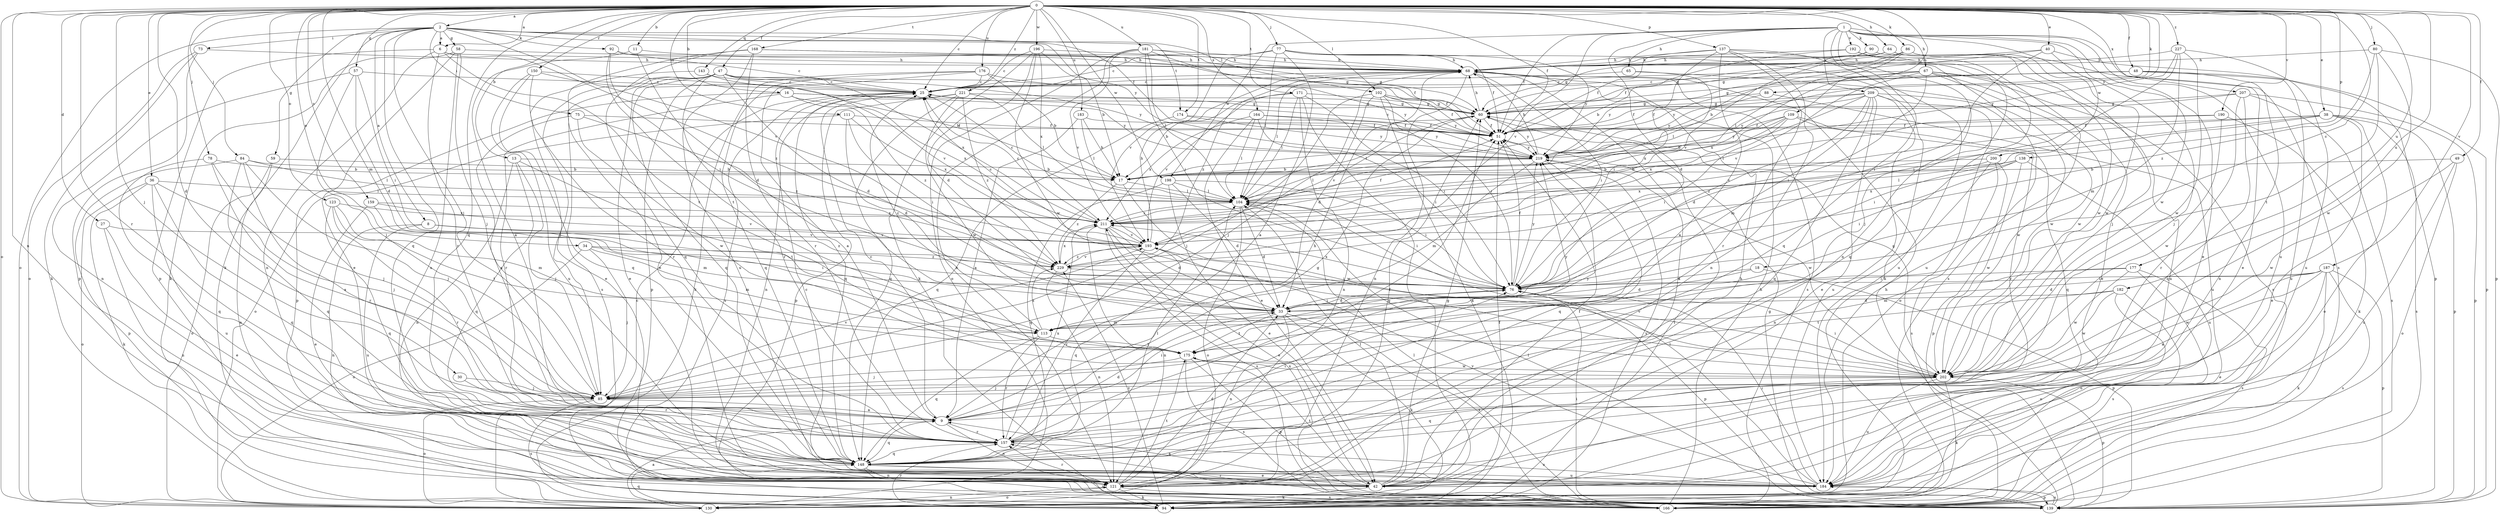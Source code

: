 strict digraph  {
0;
1;
2;
6;
8;
9;
11;
13;
16;
17;
18;
25;
27;
30;
33;
34;
36;
38;
40;
42;
47;
48;
49;
51;
57;
58;
59;
60;
64;
65;
67;
68;
73;
75;
76;
77;
78;
80;
84;
85;
86;
88;
90;
92;
94;
102;
104;
109;
111;
113;
121;
123;
130;
137;
138;
139;
143;
148;
150;
157;
159;
164;
166;
168;
171;
174;
175;
176;
177;
181;
182;
183;
184;
187;
190;
192;
193;
196;
198;
200;
202;
207;
209;
211;
219;
221;
227;
229;
0 -> 2  [label=a];
0 -> 6  [label=a];
0 -> 11  [label=b];
0 -> 13  [label=b];
0 -> 16  [label=b];
0 -> 18  [label=c];
0 -> 25  [label=c];
0 -> 27  [label=d];
0 -> 30  [label=d];
0 -> 34  [label=e];
0 -> 36  [label=e];
0 -> 38  [label=e];
0 -> 40  [label=e];
0 -> 47  [label=f];
0 -> 48  [label=f];
0 -> 49  [label=f];
0 -> 51  [label=f];
0 -> 57  [label=g];
0 -> 64  [label=h];
0 -> 77  [label=j];
0 -> 78  [label=j];
0 -> 80  [label=j];
0 -> 84  [label=j];
0 -> 85  [label=j];
0 -> 86  [label=k];
0 -> 88  [label=k];
0 -> 102  [label=l];
0 -> 109  [label=m];
0 -> 111  [label=m];
0 -> 113  [label=m];
0 -> 121  [label=n];
0 -> 123  [label=o];
0 -> 130  [label=o];
0 -> 137  [label=p];
0 -> 138  [label=p];
0 -> 143  [label=q];
0 -> 148  [label=q];
0 -> 150  [label=r];
0 -> 157  [label=r];
0 -> 159  [label=s];
0 -> 164  [label=s];
0 -> 168  [label=t];
0 -> 171  [label=t];
0 -> 174  [label=t];
0 -> 176  [label=u];
0 -> 177  [label=u];
0 -> 181  [label=u];
0 -> 182  [label=u];
0 -> 183  [label=u];
0 -> 187  [label=v];
0 -> 190  [label=v];
0 -> 196  [label=w];
0 -> 198  [label=w];
0 -> 207  [label=x];
0 -> 219  [label=y];
0 -> 221  [label=z];
0 -> 227  [label=z];
1 -> 33  [label=d];
1 -> 42  [label=e];
1 -> 51  [label=f];
1 -> 65  [label=h];
1 -> 67  [label=h];
1 -> 90  [label=k];
1 -> 121  [label=n];
1 -> 148  [label=q];
1 -> 166  [label=s];
1 -> 184  [label=u];
1 -> 192  [label=v];
1 -> 193  [label=v];
1 -> 198  [label=w];
1 -> 200  [label=w];
1 -> 202  [label=w];
1 -> 209  [label=x];
2 -> 6  [label=a];
2 -> 8  [label=a];
2 -> 51  [label=f];
2 -> 58  [label=g];
2 -> 59  [label=g];
2 -> 73  [label=i];
2 -> 75  [label=i];
2 -> 85  [label=j];
2 -> 92  [label=k];
2 -> 94  [label=k];
2 -> 102  [label=l];
2 -> 130  [label=o];
2 -> 148  [label=q];
2 -> 174  [label=t];
2 -> 193  [label=v];
2 -> 219  [label=y];
6 -> 68  [label=h];
6 -> 121  [label=n];
6 -> 139  [label=p];
6 -> 157  [label=r];
6 -> 175  [label=t];
6 -> 229  [label=z];
8 -> 121  [label=n];
8 -> 184  [label=u];
8 -> 193  [label=v];
8 -> 229  [label=z];
9 -> 25  [label=c];
9 -> 60  [label=g];
9 -> 68  [label=h];
9 -> 76  [label=i];
9 -> 121  [label=n];
9 -> 148  [label=q];
9 -> 157  [label=r];
11 -> 9  [label=a];
11 -> 33  [label=d];
11 -> 68  [label=h];
13 -> 17  [label=b];
13 -> 85  [label=j];
13 -> 121  [label=n];
13 -> 148  [label=q];
13 -> 175  [label=t];
16 -> 60  [label=g];
16 -> 139  [label=p];
16 -> 157  [label=r];
16 -> 211  [label=x];
16 -> 219  [label=y];
16 -> 229  [label=z];
17 -> 104  [label=l];
17 -> 202  [label=w];
17 -> 229  [label=z];
18 -> 33  [label=d];
18 -> 76  [label=i];
18 -> 139  [label=p];
25 -> 60  [label=g];
25 -> 148  [label=q];
25 -> 166  [label=s];
27 -> 42  [label=e];
27 -> 121  [label=n];
27 -> 193  [label=v];
30 -> 85  [label=j];
30 -> 157  [label=r];
33 -> 76  [label=i];
33 -> 94  [label=k];
33 -> 113  [label=m];
33 -> 121  [label=n];
33 -> 166  [label=s];
33 -> 175  [label=t];
34 -> 76  [label=i];
34 -> 85  [label=j];
34 -> 113  [label=m];
34 -> 130  [label=o];
34 -> 229  [label=z];
36 -> 85  [label=j];
36 -> 94  [label=k];
36 -> 104  [label=l];
36 -> 130  [label=o];
36 -> 148  [label=q];
36 -> 184  [label=u];
38 -> 42  [label=e];
38 -> 51  [label=f];
38 -> 76  [label=i];
38 -> 130  [label=o];
38 -> 139  [label=p];
38 -> 166  [label=s];
38 -> 193  [label=v];
38 -> 229  [label=z];
40 -> 60  [label=g];
40 -> 68  [label=h];
40 -> 76  [label=i];
40 -> 85  [label=j];
40 -> 139  [label=p];
42 -> 9  [label=a];
42 -> 51  [label=f];
42 -> 60  [label=g];
42 -> 68  [label=h];
42 -> 94  [label=k];
42 -> 104  [label=l];
42 -> 175  [label=t];
47 -> 25  [label=c];
47 -> 33  [label=d];
47 -> 42  [label=e];
47 -> 51  [label=f];
47 -> 85  [label=j];
47 -> 139  [label=p];
47 -> 148  [label=q];
47 -> 157  [label=r];
47 -> 166  [label=s];
47 -> 211  [label=x];
47 -> 219  [label=y];
48 -> 25  [label=c];
48 -> 60  [label=g];
48 -> 121  [label=n];
48 -> 139  [label=p];
48 -> 184  [label=u];
48 -> 219  [label=y];
49 -> 17  [label=b];
49 -> 130  [label=o];
49 -> 184  [label=u];
49 -> 202  [label=w];
51 -> 25  [label=c];
51 -> 219  [label=y];
57 -> 25  [label=c];
57 -> 33  [label=d];
57 -> 76  [label=i];
57 -> 85  [label=j];
57 -> 121  [label=n];
58 -> 42  [label=e];
58 -> 68  [label=h];
58 -> 85  [label=j];
58 -> 94  [label=k];
58 -> 184  [label=u];
59 -> 17  [label=b];
59 -> 121  [label=n];
59 -> 130  [label=o];
60 -> 51  [label=f];
60 -> 68  [label=h];
60 -> 104  [label=l];
60 -> 193  [label=v];
60 -> 219  [label=y];
64 -> 17  [label=b];
64 -> 60  [label=g];
64 -> 68  [label=h];
64 -> 85  [label=j];
64 -> 202  [label=w];
65 -> 25  [label=c];
65 -> 104  [label=l];
65 -> 202  [label=w];
67 -> 25  [label=c];
67 -> 42  [label=e];
67 -> 76  [label=i];
67 -> 166  [label=s];
67 -> 184  [label=u];
67 -> 193  [label=v];
67 -> 202  [label=w];
67 -> 211  [label=x];
67 -> 219  [label=y];
68 -> 25  [label=c];
68 -> 42  [label=e];
68 -> 76  [label=i];
68 -> 85  [label=j];
68 -> 104  [label=l];
68 -> 121  [label=n];
68 -> 166  [label=s];
68 -> 229  [label=z];
73 -> 68  [label=h];
73 -> 94  [label=k];
73 -> 130  [label=o];
73 -> 139  [label=p];
75 -> 9  [label=a];
75 -> 51  [label=f];
75 -> 202  [label=w];
75 -> 229  [label=z];
76 -> 33  [label=d];
76 -> 51  [label=f];
76 -> 139  [label=p];
76 -> 211  [label=x];
76 -> 219  [label=y];
77 -> 9  [label=a];
77 -> 25  [label=c];
77 -> 51  [label=f];
77 -> 68  [label=h];
77 -> 94  [label=k];
77 -> 104  [label=l];
77 -> 193  [label=v];
77 -> 219  [label=y];
78 -> 9  [label=a];
78 -> 17  [label=b];
78 -> 85  [label=j];
78 -> 148  [label=q];
80 -> 68  [label=h];
80 -> 139  [label=p];
80 -> 175  [label=t];
80 -> 202  [label=w];
80 -> 229  [label=z];
84 -> 17  [label=b];
84 -> 85  [label=j];
84 -> 104  [label=l];
84 -> 139  [label=p];
84 -> 148  [label=q];
84 -> 157  [label=r];
85 -> 9  [label=a];
85 -> 130  [label=o];
85 -> 166  [label=s];
85 -> 193  [label=v];
85 -> 219  [label=y];
86 -> 17  [label=b];
86 -> 42  [label=e];
86 -> 60  [label=g];
86 -> 68  [label=h];
86 -> 104  [label=l];
88 -> 60  [label=g];
88 -> 184  [label=u];
88 -> 219  [label=y];
90 -> 68  [label=h];
90 -> 193  [label=v];
90 -> 202  [label=w];
92 -> 25  [label=c];
92 -> 68  [label=h];
92 -> 76  [label=i];
92 -> 175  [label=t];
94 -> 51  [label=f];
94 -> 157  [label=r];
94 -> 219  [label=y];
94 -> 229  [label=z];
102 -> 33  [label=d];
102 -> 51  [label=f];
102 -> 60  [label=g];
102 -> 76  [label=i];
102 -> 85  [label=j];
102 -> 94  [label=k];
102 -> 219  [label=y];
104 -> 25  [label=c];
104 -> 33  [label=d];
104 -> 76  [label=i];
104 -> 130  [label=o];
104 -> 211  [label=x];
109 -> 17  [label=b];
109 -> 51  [label=f];
109 -> 76  [label=i];
109 -> 148  [label=q];
109 -> 157  [label=r];
109 -> 211  [label=x];
109 -> 219  [label=y];
111 -> 33  [label=d];
111 -> 51  [label=f];
111 -> 76  [label=i];
111 -> 130  [label=o];
111 -> 211  [label=x];
113 -> 25  [label=c];
113 -> 148  [label=q];
113 -> 157  [label=r];
113 -> 175  [label=t];
113 -> 229  [label=z];
121 -> 33  [label=d];
121 -> 60  [label=g];
121 -> 94  [label=k];
121 -> 130  [label=o];
121 -> 157  [label=r];
121 -> 166  [label=s];
121 -> 175  [label=t];
123 -> 113  [label=m];
123 -> 148  [label=q];
123 -> 157  [label=r];
123 -> 175  [label=t];
123 -> 211  [label=x];
130 -> 9  [label=a];
130 -> 25  [label=c];
130 -> 51  [label=f];
130 -> 121  [label=n];
130 -> 148  [label=q];
137 -> 9  [label=a];
137 -> 51  [label=f];
137 -> 68  [label=h];
137 -> 76  [label=i];
137 -> 121  [label=n];
137 -> 157  [label=r];
137 -> 166  [label=s];
137 -> 184  [label=u];
138 -> 17  [label=b];
138 -> 76  [label=i];
138 -> 104  [label=l];
138 -> 184  [label=u];
138 -> 202  [label=w];
138 -> 211  [label=x];
139 -> 60  [label=g];
139 -> 68  [label=h];
139 -> 104  [label=l];
139 -> 157  [label=r];
139 -> 184  [label=u];
143 -> 25  [label=c];
143 -> 42  [label=e];
143 -> 193  [label=v];
148 -> 42  [label=e];
148 -> 104  [label=l];
148 -> 121  [label=n];
148 -> 166  [label=s];
148 -> 184  [label=u];
150 -> 17  [label=b];
150 -> 25  [label=c];
150 -> 148  [label=q];
150 -> 157  [label=r];
150 -> 184  [label=u];
157 -> 33  [label=d];
157 -> 51  [label=f];
157 -> 76  [label=i];
157 -> 148  [label=q];
157 -> 184  [label=u];
157 -> 211  [label=x];
159 -> 42  [label=e];
159 -> 113  [label=m];
159 -> 193  [label=v];
159 -> 211  [label=x];
164 -> 42  [label=e];
164 -> 51  [label=f];
164 -> 76  [label=i];
164 -> 104  [label=l];
164 -> 211  [label=x];
164 -> 219  [label=y];
166 -> 68  [label=h];
166 -> 76  [label=i];
166 -> 104  [label=l];
166 -> 211  [label=x];
168 -> 42  [label=e];
168 -> 60  [label=g];
168 -> 68  [label=h];
168 -> 148  [label=q];
168 -> 157  [label=r];
168 -> 184  [label=u];
171 -> 17  [label=b];
171 -> 60  [label=g];
171 -> 76  [label=i];
171 -> 104  [label=l];
171 -> 121  [label=n];
171 -> 130  [label=o];
171 -> 193  [label=v];
174 -> 51  [label=f];
174 -> 148  [label=q];
174 -> 219  [label=y];
175 -> 85  [label=j];
175 -> 139  [label=p];
175 -> 166  [label=s];
175 -> 202  [label=w];
175 -> 219  [label=y];
176 -> 9  [label=a];
176 -> 17  [label=b];
176 -> 25  [label=c];
176 -> 94  [label=k];
176 -> 148  [label=q];
176 -> 219  [label=y];
177 -> 76  [label=i];
177 -> 113  [label=m];
177 -> 130  [label=o];
177 -> 166  [label=s];
177 -> 202  [label=w];
181 -> 51  [label=f];
181 -> 60  [label=g];
181 -> 68  [label=h];
181 -> 76  [label=i];
181 -> 104  [label=l];
181 -> 121  [label=n];
181 -> 130  [label=o];
181 -> 193  [label=v];
182 -> 33  [label=d];
182 -> 130  [label=o];
182 -> 166  [label=s];
182 -> 175  [label=t];
182 -> 202  [label=w];
183 -> 9  [label=a];
183 -> 17  [label=b];
183 -> 51  [label=f];
183 -> 104  [label=l];
184 -> 25  [label=c];
184 -> 76  [label=i];
184 -> 104  [label=l];
184 -> 139  [label=p];
184 -> 193  [label=v];
187 -> 9  [label=a];
187 -> 33  [label=d];
187 -> 42  [label=e];
187 -> 76  [label=i];
187 -> 94  [label=k];
187 -> 139  [label=p];
187 -> 166  [label=s];
187 -> 202  [label=w];
190 -> 51  [label=f];
190 -> 94  [label=k];
190 -> 104  [label=l];
190 -> 202  [label=w];
192 -> 51  [label=f];
192 -> 68  [label=h];
192 -> 85  [label=j];
192 -> 148  [label=q];
192 -> 184  [label=u];
193 -> 25  [label=c];
193 -> 68  [label=h];
193 -> 148  [label=q];
193 -> 157  [label=r];
193 -> 229  [label=z];
196 -> 17  [label=b];
196 -> 25  [label=c];
196 -> 33  [label=d];
196 -> 68  [label=h];
196 -> 94  [label=k];
196 -> 202  [label=w];
196 -> 211  [label=x];
198 -> 33  [label=d];
198 -> 42  [label=e];
198 -> 76  [label=i];
198 -> 104  [label=l];
198 -> 148  [label=q];
200 -> 17  [label=b];
200 -> 121  [label=n];
200 -> 139  [label=p];
200 -> 166  [label=s];
200 -> 211  [label=x];
202 -> 60  [label=g];
202 -> 76  [label=i];
202 -> 85  [label=j];
202 -> 94  [label=k];
202 -> 139  [label=p];
202 -> 148  [label=q];
202 -> 184  [label=u];
202 -> 193  [label=v];
207 -> 51  [label=f];
207 -> 60  [label=g];
207 -> 139  [label=p];
207 -> 148  [label=q];
207 -> 157  [label=r];
207 -> 166  [label=s];
209 -> 33  [label=d];
209 -> 42  [label=e];
209 -> 51  [label=f];
209 -> 60  [label=g];
209 -> 113  [label=m];
209 -> 130  [label=o];
209 -> 148  [label=q];
209 -> 184  [label=u];
209 -> 202  [label=w];
209 -> 211  [label=x];
209 -> 219  [label=y];
211 -> 25  [label=c];
211 -> 33  [label=d];
211 -> 42  [label=e];
211 -> 51  [label=f];
211 -> 121  [label=n];
211 -> 166  [label=s];
211 -> 193  [label=v];
219 -> 17  [label=b];
219 -> 68  [label=h];
219 -> 104  [label=l];
219 -> 113  [label=m];
219 -> 148  [label=q];
219 -> 202  [label=w];
221 -> 60  [label=g];
221 -> 104  [label=l];
221 -> 121  [label=n];
221 -> 139  [label=p];
221 -> 148  [label=q];
221 -> 202  [label=w];
221 -> 229  [label=z];
227 -> 68  [label=h];
227 -> 76  [label=i];
227 -> 113  [label=m];
227 -> 184  [label=u];
227 -> 202  [label=w];
227 -> 219  [label=y];
229 -> 76  [label=i];
229 -> 121  [label=n];
229 -> 193  [label=v];
229 -> 211  [label=x];
}
